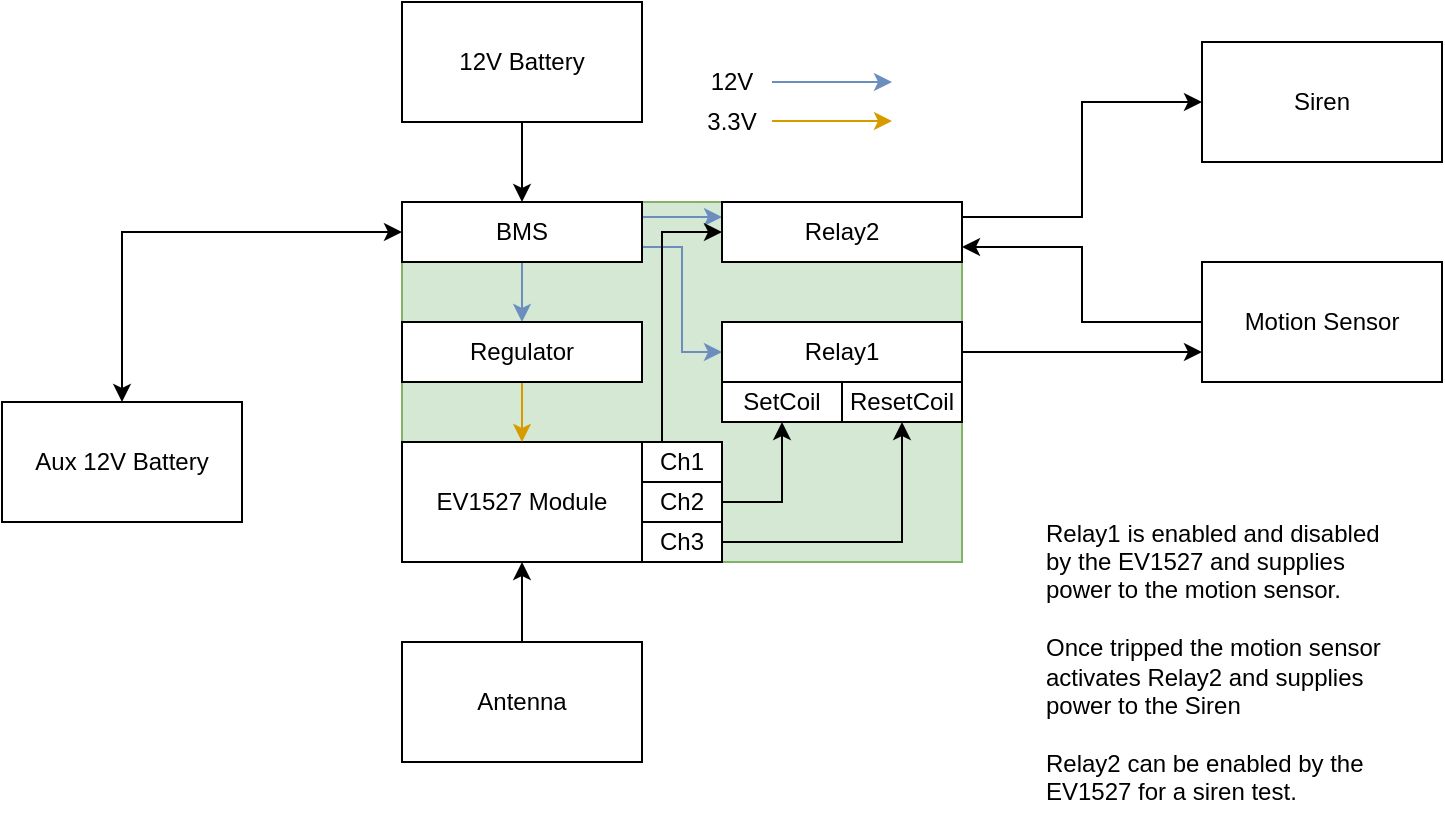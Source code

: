 <mxfile version="13.8.3" type="github">
  <diagram id="VFYkWOyQrFgfCgSsyagO" name="Overview">
    <mxGraphModel dx="935" dy="663" grid="1" gridSize="10" guides="1" tooltips="1" connect="1" arrows="1" fold="1" page="1" pageScale="1" pageWidth="850" pageHeight="1100" math="0" shadow="0">
      <root>
        <mxCell id="0" />
        <mxCell id="1" parent="0" />
        <mxCell id="4uYYf8xD5izp8TEkNXEM-1" value="Siren" style="rounded=0;whiteSpace=wrap;html=1;" parent="1" vertex="1">
          <mxGeometry x="640" y="300" width="120" height="60" as="geometry" />
        </mxCell>
        <mxCell id="4uYYf8xD5izp8TEkNXEM-16" style="edgeStyle=orthogonalEdgeStyle;rounded=0;orthogonalLoop=1;jettySize=auto;html=1;exitX=0.5;exitY=1;exitDx=0;exitDy=0;entryX=0.5;entryY=0;entryDx=0;entryDy=0;startArrow=none;startFill=0;endArrow=classic;endFill=1;" parent="1" source="4uYYf8xD5izp8TEkNXEM-2" target="4uYYf8xD5izp8TEkNXEM-3" edge="1">
          <mxGeometry relative="1" as="geometry" />
        </mxCell>
        <mxCell id="4uYYf8xD5izp8TEkNXEM-2" value="12V Battery" style="rounded=0;whiteSpace=wrap;html=1;" parent="1" vertex="1">
          <mxGeometry x="240" y="280" width="120" height="60" as="geometry" />
        </mxCell>
        <mxCell id="4uYYf8xD5izp8TEkNXEM-4" value="Aux 12V Battery" style="rounded=0;whiteSpace=wrap;html=1;" parent="1" vertex="1">
          <mxGeometry x="40" y="480" width="120" height="60" as="geometry" />
        </mxCell>
        <mxCell id="4uYYf8xD5izp8TEkNXEM-7" value="" style="group" parent="1" vertex="1" connectable="0">
          <mxGeometry x="240" y="380" width="280" height="180" as="geometry" />
        </mxCell>
        <mxCell id="4uYYf8xD5izp8TEkNXEM-5" value="" style="rounded=0;whiteSpace=wrap;html=1;fillColor=#d5e8d4;strokeColor=#82b366;" parent="4uYYf8xD5izp8TEkNXEM-7" vertex="1">
          <mxGeometry width="280" height="180" as="geometry" />
        </mxCell>
        <mxCell id="4uYYf8xD5izp8TEkNXEM-23" style="edgeStyle=orthogonalEdgeStyle;rounded=0;orthogonalLoop=1;jettySize=auto;html=1;exitX=1;exitY=0.25;exitDx=0;exitDy=0;entryX=0;entryY=0.25;entryDx=0;entryDy=0;startArrow=none;startFill=0;endArrow=classic;endFill=1;fillColor=#dae8fc;strokeColor=#6c8ebf;" parent="4uYYf8xD5izp8TEkNXEM-7" source="4uYYf8xD5izp8TEkNXEM-3" target="4uYYf8xD5izp8TEkNXEM-10" edge="1">
          <mxGeometry relative="1" as="geometry" />
        </mxCell>
        <mxCell id="4uYYf8xD5izp8TEkNXEM-30" style="edgeStyle=orthogonalEdgeStyle;rounded=0;orthogonalLoop=1;jettySize=auto;html=1;exitX=0.5;exitY=1;exitDx=0;exitDy=0;entryX=0.5;entryY=0;entryDx=0;entryDy=0;startArrow=none;startFill=0;endArrow=classic;endFill=1;fillColor=#dae8fc;strokeColor=#6c8ebf;" parent="4uYYf8xD5izp8TEkNXEM-7" source="4uYYf8xD5izp8TEkNXEM-3" target="4uYYf8xD5izp8TEkNXEM-22" edge="1">
          <mxGeometry relative="1" as="geometry" />
        </mxCell>
        <mxCell id="mlb_XADay9Qaz1RmNeNb-6" style="edgeStyle=orthogonalEdgeStyle;rounded=0;orthogonalLoop=1;jettySize=auto;html=1;exitX=1;exitY=0.75;exitDx=0;exitDy=0;entryX=0;entryY=0.5;entryDx=0;entryDy=0;fillColor=#dae8fc;strokeColor=#6c8ebf;" parent="4uYYf8xD5izp8TEkNXEM-7" source="4uYYf8xD5izp8TEkNXEM-3" target="4uYYf8xD5izp8TEkNXEM-8" edge="1">
          <mxGeometry relative="1" as="geometry" />
        </mxCell>
        <mxCell id="4uYYf8xD5izp8TEkNXEM-3" value="BMS" style="rounded=0;whiteSpace=wrap;html=1;" parent="4uYYf8xD5izp8TEkNXEM-7" vertex="1">
          <mxGeometry width="120" height="30" as="geometry" />
        </mxCell>
        <mxCell id="4uYYf8xD5izp8TEkNXEM-8" value="Relay1" style="rounded=0;whiteSpace=wrap;html=1;" parent="4uYYf8xD5izp8TEkNXEM-7" vertex="1">
          <mxGeometry x="160" y="60" width="120" height="30" as="geometry" />
        </mxCell>
        <mxCell id="4uYYf8xD5izp8TEkNXEM-10" value="Relay2" style="rounded=0;whiteSpace=wrap;html=1;" parent="4uYYf8xD5izp8TEkNXEM-7" vertex="1">
          <mxGeometry x="160" width="120" height="30" as="geometry" />
        </mxCell>
        <mxCell id="4uYYf8xD5izp8TEkNXEM-32" style="edgeStyle=orthogonalEdgeStyle;rounded=0;orthogonalLoop=1;jettySize=auto;html=1;entryX=0;entryY=0.5;entryDx=0;entryDy=0;startArrow=none;startFill=0;endArrow=classic;endFill=1;" parent="4uYYf8xD5izp8TEkNXEM-7" source="mlb_XADay9Qaz1RmNeNb-1" target="4uYYf8xD5izp8TEkNXEM-10" edge="1">
          <mxGeometry relative="1" as="geometry">
            <Array as="points">
              <mxPoint x="130" y="15" />
            </Array>
          </mxGeometry>
        </mxCell>
        <mxCell id="4uYYf8xD5izp8TEkNXEM-9" value="EV1527 Module" style="rounded=0;whiteSpace=wrap;html=1;" parent="4uYYf8xD5izp8TEkNXEM-7" vertex="1">
          <mxGeometry y="120" width="120" height="60" as="geometry" />
        </mxCell>
        <mxCell id="4uYYf8xD5izp8TEkNXEM-31" style="edgeStyle=orthogonalEdgeStyle;rounded=0;orthogonalLoop=1;jettySize=auto;html=1;exitX=0.5;exitY=1;exitDx=0;exitDy=0;entryX=0.5;entryY=0;entryDx=0;entryDy=0;startArrow=none;startFill=0;endArrow=classic;endFill=1;fillColor=#ffe6cc;strokeColor=#d79b00;" parent="4uYYf8xD5izp8TEkNXEM-7" source="4uYYf8xD5izp8TEkNXEM-22" target="4uYYf8xD5izp8TEkNXEM-9" edge="1">
          <mxGeometry relative="1" as="geometry" />
        </mxCell>
        <mxCell id="4uYYf8xD5izp8TEkNXEM-22" value="Regulator" style="rounded=0;whiteSpace=wrap;html=1;" parent="4uYYf8xD5izp8TEkNXEM-7" vertex="1">
          <mxGeometry y="60" width="120" height="30" as="geometry" />
        </mxCell>
        <mxCell id="mlb_XADay9Qaz1RmNeNb-1" value="Ch1" style="rounded=0;whiteSpace=wrap;html=1;" parent="4uYYf8xD5izp8TEkNXEM-7" vertex="1">
          <mxGeometry x="120" y="120" width="40" height="20" as="geometry" />
        </mxCell>
        <mxCell id="mlb_XADay9Qaz1RmNeNb-5" style="edgeStyle=orthogonalEdgeStyle;rounded=0;orthogonalLoop=1;jettySize=auto;html=1;exitX=1;exitY=0.5;exitDx=0;exitDy=0;entryX=0.5;entryY=1;entryDx=0;entryDy=0;" parent="4uYYf8xD5izp8TEkNXEM-7" source="mlb_XADay9Qaz1RmNeNb-2" target="mlb_XADay9Qaz1RmNeNb-3" edge="1">
          <mxGeometry relative="1" as="geometry" />
        </mxCell>
        <mxCell id="mlb_XADay9Qaz1RmNeNb-2" value="Ch2" style="rounded=0;whiteSpace=wrap;html=1;" parent="4uYYf8xD5izp8TEkNXEM-7" vertex="1">
          <mxGeometry x="120" y="140" width="40" height="20" as="geometry" />
        </mxCell>
        <mxCell id="mlb_XADay9Qaz1RmNeNb-3" value="SetCoil" style="rounded=0;whiteSpace=wrap;html=1;" parent="4uYYf8xD5izp8TEkNXEM-7" vertex="1">
          <mxGeometry x="160" y="90" width="60" height="20" as="geometry" />
        </mxCell>
        <mxCell id="mlb_XADay9Qaz1RmNeNb-4" value="ResetCoil" style="rounded=0;whiteSpace=wrap;html=1;" parent="4uYYf8xD5izp8TEkNXEM-7" vertex="1">
          <mxGeometry x="220" y="90" width="60" height="20" as="geometry" />
        </mxCell>
        <mxCell id="S8Dj7VgTQC0WuFZVkFfz-2" style="edgeStyle=orthogonalEdgeStyle;rounded=0;orthogonalLoop=1;jettySize=auto;html=1;exitX=1;exitY=0.5;exitDx=0;exitDy=0;entryX=0.5;entryY=1;entryDx=0;entryDy=0;" edge="1" parent="4uYYf8xD5izp8TEkNXEM-7" source="S8Dj7VgTQC0WuFZVkFfz-1" target="mlb_XADay9Qaz1RmNeNb-4">
          <mxGeometry relative="1" as="geometry" />
        </mxCell>
        <mxCell id="S8Dj7VgTQC0WuFZVkFfz-1" value="Ch3" style="rounded=0;whiteSpace=wrap;html=1;" vertex="1" parent="4uYYf8xD5izp8TEkNXEM-7">
          <mxGeometry x="120" y="160" width="40" height="20" as="geometry" />
        </mxCell>
        <mxCell id="4uYYf8xD5izp8TEkNXEM-11" value="Antenna" style="rounded=0;whiteSpace=wrap;html=1;" parent="1" vertex="1">
          <mxGeometry x="240" y="600" width="120" height="60" as="geometry" />
        </mxCell>
        <mxCell id="4uYYf8xD5izp8TEkNXEM-13" style="edgeStyle=orthogonalEdgeStyle;rounded=0;orthogonalLoop=1;jettySize=auto;html=1;exitX=0.5;exitY=1;exitDx=0;exitDy=0;entryX=0.5;entryY=0;entryDx=0;entryDy=0;endArrow=none;endFill=0;startArrow=classic;startFill=1;" parent="1" source="4uYYf8xD5izp8TEkNXEM-9" target="4uYYf8xD5izp8TEkNXEM-11" edge="1">
          <mxGeometry relative="1" as="geometry" />
        </mxCell>
        <mxCell id="4uYYf8xD5izp8TEkNXEM-18" style="edgeStyle=orthogonalEdgeStyle;rounded=0;orthogonalLoop=1;jettySize=auto;html=1;exitX=0;exitY=0.5;exitDx=0;exitDy=0;entryX=1;entryY=0.75;entryDx=0;entryDy=0;startArrow=none;startFill=0;endArrow=classic;endFill=1;" parent="1" source="4uYYf8xD5izp8TEkNXEM-14" target="4uYYf8xD5izp8TEkNXEM-10" edge="1">
          <mxGeometry relative="1" as="geometry" />
        </mxCell>
        <mxCell id="4uYYf8xD5izp8TEkNXEM-14" value="Motion Sensor" style="rounded=0;whiteSpace=wrap;html=1;" parent="1" vertex="1">
          <mxGeometry x="640" y="410" width="120" height="60" as="geometry" />
        </mxCell>
        <mxCell id="4uYYf8xD5izp8TEkNXEM-17" style="edgeStyle=orthogonalEdgeStyle;rounded=0;orthogonalLoop=1;jettySize=auto;html=1;exitX=0;exitY=0.5;exitDx=0;exitDy=0;entryX=0.5;entryY=0;entryDx=0;entryDy=0;startArrow=classic;startFill=1;endArrow=classic;endFill=1;" parent="1" source="4uYYf8xD5izp8TEkNXEM-3" target="4uYYf8xD5izp8TEkNXEM-4" edge="1">
          <mxGeometry relative="1" as="geometry" />
        </mxCell>
        <mxCell id="4uYYf8xD5izp8TEkNXEM-19" style="edgeStyle=orthogonalEdgeStyle;rounded=0;orthogonalLoop=1;jettySize=auto;html=1;exitX=1;exitY=0.25;exitDx=0;exitDy=0;entryX=0;entryY=0.5;entryDx=0;entryDy=0;startArrow=none;startFill=0;endArrow=classic;endFill=1;" parent="1" source="4uYYf8xD5izp8TEkNXEM-10" target="4uYYf8xD5izp8TEkNXEM-1" edge="1">
          <mxGeometry relative="1" as="geometry" />
        </mxCell>
        <mxCell id="4uYYf8xD5izp8TEkNXEM-20" style="edgeStyle=orthogonalEdgeStyle;rounded=0;orthogonalLoop=1;jettySize=auto;html=1;exitX=1;exitY=0.5;exitDx=0;exitDy=0;entryX=0;entryY=0.75;entryDx=0;entryDy=0;startArrow=none;startFill=0;endArrow=classic;endFill=1;" parent="1" source="4uYYf8xD5izp8TEkNXEM-8" target="4uYYf8xD5izp8TEkNXEM-14" edge="1">
          <mxGeometry relative="1" as="geometry" />
        </mxCell>
        <mxCell id="4uYYf8xD5izp8TEkNXEM-21" value="Relay1 is enabled and disabled by the EV1527 and supplies power to the motion sensor.&lt;br&gt;&lt;br&gt;Once tripped the motion sensor activates Relay2 and supplies power to the Siren&lt;br&gt;&lt;br&gt;Relay2 can be enabled by the EV1527 for a siren test." style="text;html=1;strokeColor=none;fillColor=none;align=left;verticalAlign=middle;whiteSpace=wrap;rounded=0;" parent="1" vertex="1">
          <mxGeometry x="560" y="530" width="170" height="160" as="geometry" />
        </mxCell>
        <mxCell id="4uYYf8xD5izp8TEkNXEM-26" style="edgeStyle=orthogonalEdgeStyle;rounded=0;orthogonalLoop=1;jettySize=auto;html=1;exitX=1;exitY=0.25;exitDx=0;exitDy=0;entryX=0;entryY=0.25;entryDx=0;entryDy=0;startArrow=none;startFill=0;endArrow=classic;endFill=1;fillColor=#dae8fc;strokeColor=#6c8ebf;" parent="1" edge="1">
          <mxGeometry relative="1" as="geometry">
            <mxPoint x="425" y="320" as="sourcePoint" />
            <mxPoint x="485" y="320" as="targetPoint" />
          </mxGeometry>
        </mxCell>
        <mxCell id="4uYYf8xD5izp8TEkNXEM-27" style="edgeStyle=orthogonalEdgeStyle;rounded=0;orthogonalLoop=1;jettySize=auto;html=1;exitX=1;exitY=0.5;exitDx=0;exitDy=0;entryX=0;entryY=0.5;entryDx=0;entryDy=0;startArrow=none;startFill=0;endArrow=classic;endFill=1;fillColor=#ffe6cc;strokeColor=#d79b00;" parent="1" edge="1">
          <mxGeometry relative="1" as="geometry">
            <mxPoint x="425" y="339.52" as="sourcePoint" />
            <mxPoint x="485" y="339.52" as="targetPoint" />
          </mxGeometry>
        </mxCell>
        <mxCell id="4uYYf8xD5izp8TEkNXEM-28" value="12V" style="text;html=1;strokeColor=none;fillColor=none;align=center;verticalAlign=middle;whiteSpace=wrap;rounded=0;" parent="1" vertex="1">
          <mxGeometry x="385" y="310" width="40" height="20" as="geometry" />
        </mxCell>
        <mxCell id="4uYYf8xD5izp8TEkNXEM-29" value="3.3V" style="text;html=1;strokeColor=none;fillColor=none;align=center;verticalAlign=middle;whiteSpace=wrap;rounded=0;" parent="1" vertex="1">
          <mxGeometry x="385" y="330" width="40" height="20" as="geometry" />
        </mxCell>
      </root>
    </mxGraphModel>
  </diagram>
</mxfile>

